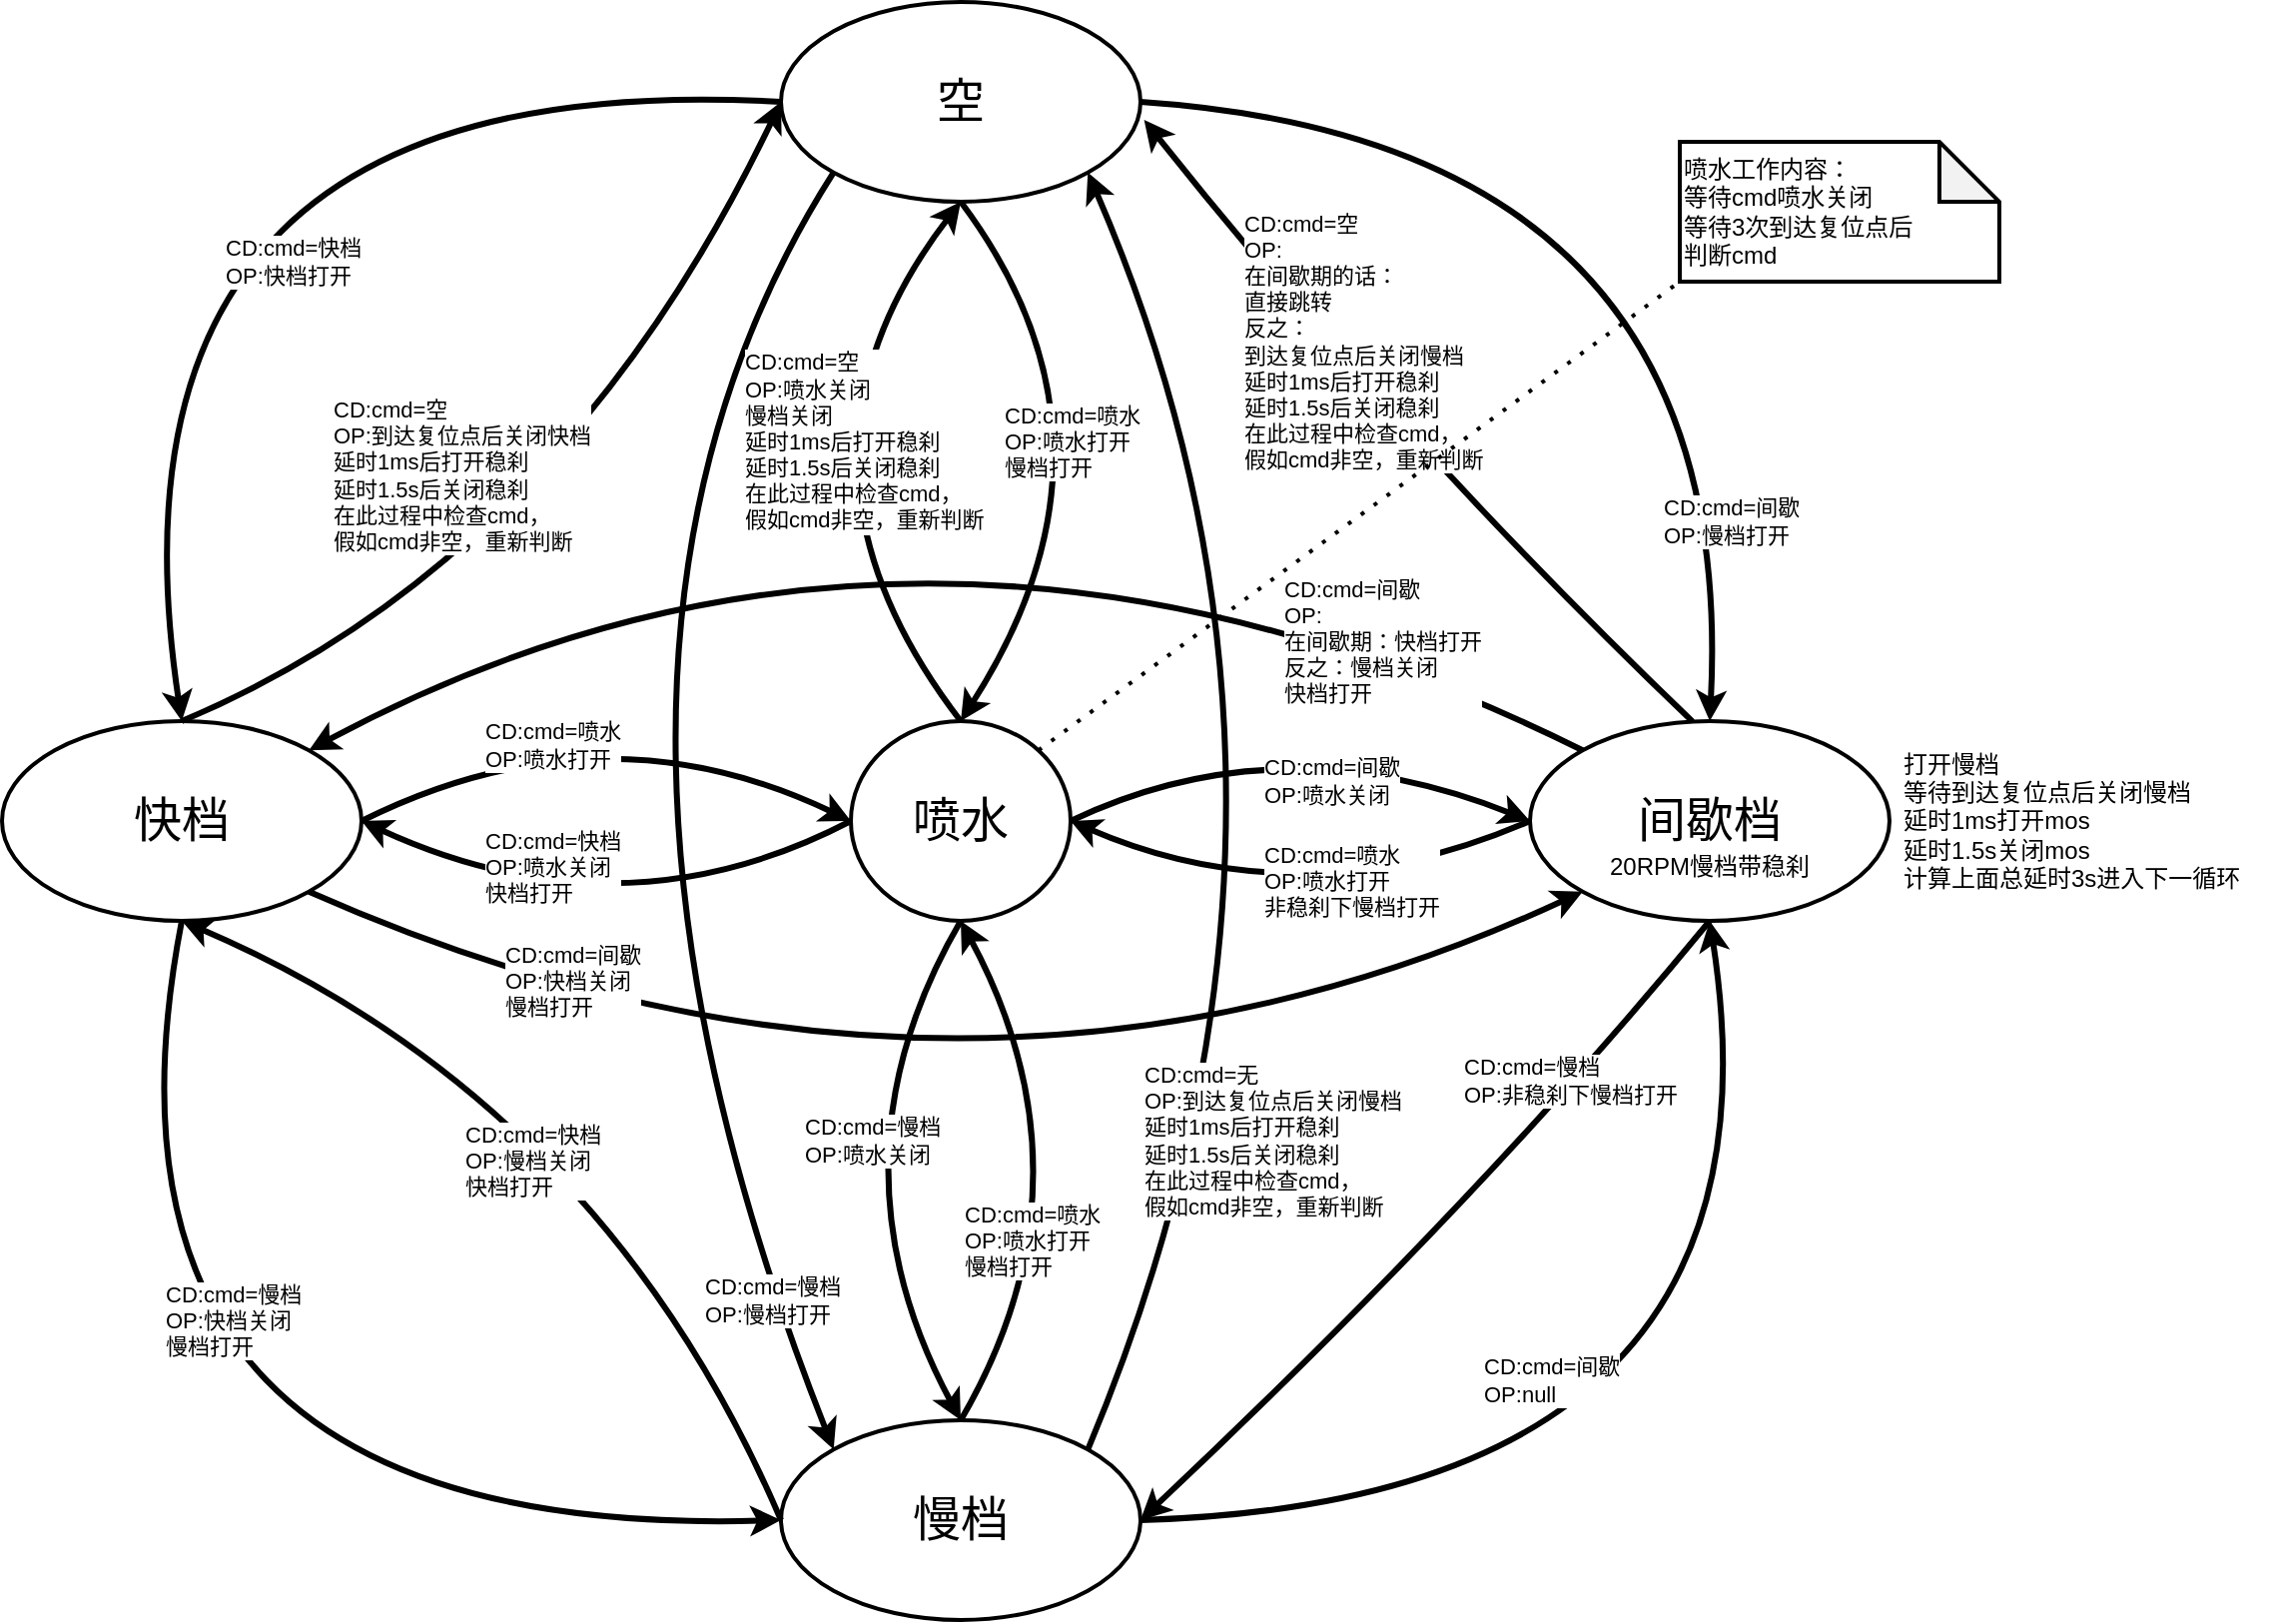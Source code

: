 <mxfile version="14.4.2" type="device"><diagram name="Page-1" id="b33cb84f-bf7a-9ccf-f142-242d16432e5d"><mxGraphModel dx="1082" dy="784" grid="1" gridSize="10" guides="1" tooltips="1" connect="1" arrows="1" fold="1" page="1" pageScale="1.5" pageWidth="1169" pageHeight="826" background="#ffffff" math="0" shadow="0"><root><mxCell id="0" style=";html=1;"/><mxCell id="1" style=";html=1;" parent="0"/><mxCell id="2a5a01dd2e413fbf-2" value="空" style="ellipse;whiteSpace=wrap;html=1;rounded=0;shadow=0;strokeWidth=2;fillColor=none;fontSize=24;align=center;" parent="1" vertex="1"><mxGeometry x="550" y="130" width="180" height="100" as="geometry"/></mxCell><mxCell id="lTey-G2VUZb-DbI51iXc-1" value="快档" style="ellipse;whiteSpace=wrap;html=1;rounded=0;shadow=0;strokeWidth=2;fillColor=none;fontSize=24;align=center;" vertex="1" parent="1"><mxGeometry x="160" y="490" width="180" height="100" as="geometry"/></mxCell><mxCell id="lTey-G2VUZb-DbI51iXc-2" value="慢档" style="ellipse;whiteSpace=wrap;html=1;rounded=0;shadow=0;strokeWidth=2;fillColor=none;fontSize=24;align=center;" vertex="1" parent="1"><mxGeometry x="550" y="840" width="180" height="100" as="geometry"/></mxCell><mxCell id="lTey-G2VUZb-DbI51iXc-3" value="间歇档" style="ellipse;whiteSpace=wrap;html=1;rounded=0;shadow=0;strokeWidth=2;fillColor=none;fontSize=24;align=center;" vertex="1" parent="1"><mxGeometry x="925" y="490" width="180" height="100" as="geometry"/></mxCell><mxCell id="lTey-G2VUZb-DbI51iXc-4" value="喷水" style="ellipse;whiteSpace=wrap;html=1;rounded=0;shadow=0;strokeWidth=2;fillColor=none;fontSize=24;align=center;" vertex="1" parent="1"><mxGeometry x="585" y="490" width="110" height="100" as="geometry"/></mxCell><mxCell id="lTey-G2VUZb-DbI51iXc-9" value="" style="curved=1;endArrow=classic;html=1;entryX=0.5;entryY=0;entryDx=0;entryDy=0;exitX=1;exitY=0.5;exitDx=0;exitDy=0;strokeWidth=3;" edge="1" parent="1" source="2a5a01dd2e413fbf-2" target="lTey-G2VUZb-DbI51iXc-3"><mxGeometry width="50" height="50" relative="1" as="geometry"><mxPoint x="520" y="530" as="sourcePoint"/><mxPoint x="570" y="480" as="targetPoint"/><Array as="points"><mxPoint x="1030" y="200"/></Array></mxGeometry></mxCell><mxCell id="lTey-G2VUZb-DbI51iXc-32" value="CD:cmd=间歇&lt;br&gt;OP:慢档打开" style="edgeLabel;html=1;align=left;verticalAlign=middle;resizable=0;points=[];" vertex="1" connectable="0" parent="lTey-G2VUZb-DbI51iXc-9"><mxGeometry x="-0.331" y="-52" relative="1" as="geometry"><mxPoint x="65.9" y="144.94" as="offset"/></mxGeometry></mxCell><mxCell id="lTey-G2VUZb-DbI51iXc-11" value="" style="curved=1;endArrow=classic;html=1;entryX=0;entryY=0.5;entryDx=0;entryDy=0;exitX=1;exitY=0.5;exitDx=0;exitDy=0;strokeWidth=3;" edge="1" parent="1" source="lTey-G2VUZb-DbI51iXc-4" target="lTey-G2VUZb-DbI51iXc-3"><mxGeometry width="50" height="50" relative="1" as="geometry"><mxPoint x="740.0" y="270" as="sourcePoint"/><mxPoint x="960" y="500" as="targetPoint"/><Array as="points"><mxPoint x="800" y="490"/></Array></mxGeometry></mxCell><mxCell id="lTey-G2VUZb-DbI51iXc-13" value="" style="curved=1;endArrow=classic;html=1;exitX=0;exitY=0.5;exitDx=0;exitDy=0;entryX=0.5;entryY=0;entryDx=0;entryDy=0;strokeWidth=3;" edge="1" parent="1" source="2a5a01dd2e413fbf-2" target="lTey-G2VUZb-DbI51iXc-1"><mxGeometry width="50" height="50" relative="1" as="geometry"><mxPoint x="430" y="380" as="sourcePoint"/><mxPoint x="480" y="330" as="targetPoint"/><Array as="points"><mxPoint x="200" y="160"/></Array></mxGeometry></mxCell><mxCell id="lTey-G2VUZb-DbI51iXc-14" value="" style="curved=1;endArrow=classic;html=1;entryX=0;entryY=0.5;entryDx=0;entryDy=0;exitX=0.5;exitY=1;exitDx=0;exitDy=0;strokeWidth=3;" edge="1" parent="1" source="lTey-G2VUZb-DbI51iXc-1" target="lTey-G2VUZb-DbI51iXc-2"><mxGeometry width="50" height="50" relative="1" as="geometry"><mxPoint x="380" y="730" as="sourcePoint"/><mxPoint x="430" y="680" as="targetPoint"/><Array as="points"><mxPoint x="190" y="900"/></Array></mxGeometry></mxCell><mxCell id="lTey-G2VUZb-DbI51iXc-15" value="" style="curved=1;endArrow=classic;html=1;entryX=0.5;entryY=1;entryDx=0;entryDy=0;exitX=1;exitY=0.5;exitDx=0;exitDy=0;strokeWidth=3;" edge="1" parent="1" source="lTey-G2VUZb-DbI51iXc-2" target="lTey-G2VUZb-DbI51iXc-3"><mxGeometry width="50" height="50" relative="1" as="geometry"><mxPoint x="850" y="770" as="sourcePoint"/><mxPoint x="900" y="720" as="targetPoint"/><Array as="points"><mxPoint x="1060" y="880"/></Array></mxGeometry></mxCell><mxCell id="lTey-G2VUZb-DbI51iXc-16" value="" style="curved=1;endArrow=classic;html=1;exitX=0;exitY=1;exitDx=0;exitDy=0;entryX=0;entryY=0;entryDx=0;entryDy=0;strokeWidth=3;" edge="1" parent="1" source="2a5a01dd2e413fbf-2" target="lTey-G2VUZb-DbI51iXc-2"><mxGeometry width="50" height="50" relative="1" as="geometry"><mxPoint x="660" y="420" as="sourcePoint"/><mxPoint x="710" y="370" as="targetPoint"/><Array as="points"><mxPoint x="420" y="460"/></Array></mxGeometry></mxCell><mxCell id="lTey-G2VUZb-DbI51iXc-18" value="" style="curved=1;endArrow=classic;html=1;entryX=0;entryY=0.5;entryDx=0;entryDy=0;exitX=0.5;exitY=0;exitDx=0;exitDy=0;strokeWidth=3;" edge="1" parent="1" source="lTey-G2VUZb-DbI51iXc-1" target="2a5a01dd2e413fbf-2"><mxGeometry width="50" height="50" relative="1" as="geometry"><mxPoint x="280" y="310" as="sourcePoint"/><mxPoint x="330" y="260" as="targetPoint"/><Array as="points"><mxPoint x="440" y="410"/></Array></mxGeometry></mxCell><mxCell id="lTey-G2VUZb-DbI51iXc-19" value="" style="curved=1;endArrow=classic;html=1;entryX=1.01;entryY=0.59;entryDx=0;entryDy=0;entryPerimeter=0;strokeWidth=3;exitX=0.452;exitY=0.002;exitDx=0;exitDy=0;exitPerimeter=0;" edge="1" parent="1" source="lTey-G2VUZb-DbI51iXc-3" target="2a5a01dd2e413fbf-2"><mxGeometry width="50" height="50" relative="1" as="geometry"><mxPoint x="850" y="450" as="sourcePoint"/><mxPoint x="900" y="400" as="targetPoint"/><Array as="points"><mxPoint x="860" y="350"/></Array></mxGeometry></mxCell><mxCell id="lTey-G2VUZb-DbI51iXc-20" value="" style="curved=1;endArrow=classic;html=1;exitX=1;exitY=1;exitDx=0;exitDy=0;entryX=0;entryY=1;entryDx=0;entryDy=0;strokeWidth=3;" edge="1" parent="1" source="lTey-G2VUZb-DbI51iXc-1" target="lTey-G2VUZb-DbI51iXc-3"><mxGeometry width="50" height="50" relative="1" as="geometry"><mxPoint x="420" y="680" as="sourcePoint"/><mxPoint x="470" y="630" as="targetPoint"/><Array as="points"><mxPoint x="640" y="720"/></Array></mxGeometry></mxCell><mxCell id="lTey-G2VUZb-DbI51iXc-21" value="" style="curved=1;endArrow=classic;html=1;entryX=1;entryY=0;entryDx=0;entryDy=0;exitX=0;exitY=0;exitDx=0;exitDy=0;strokeWidth=3;" edge="1" parent="1" source="lTey-G2VUZb-DbI51iXc-3" target="lTey-G2VUZb-DbI51iXc-1"><mxGeometry width="50" height="50" relative="1" as="geometry"><mxPoint x="890" y="500" as="sourcePoint"/><mxPoint x="660" y="410" as="targetPoint"/><Array as="points"><mxPoint x="620" y="340"/></Array></mxGeometry></mxCell><mxCell id="lTey-G2VUZb-DbI51iXc-22" value="" style="curved=1;endArrow=classic;html=1;entryX=0.5;entryY=1;entryDx=0;entryDy=0;exitX=0;exitY=0.5;exitDx=0;exitDy=0;strokeWidth=3;" edge="1" parent="1" source="lTey-G2VUZb-DbI51iXc-2" target="lTey-G2VUZb-DbI51iXc-1"><mxGeometry width="50" height="50" relative="1" as="geometry"><mxPoint x="270" y="800" as="sourcePoint"/><mxPoint x="320" y="750" as="targetPoint"/><Array as="points"><mxPoint x="460" y="680"/></Array></mxGeometry></mxCell><mxCell id="lTey-G2VUZb-DbI51iXc-23" value="" style="curved=1;endArrow=classic;html=1;exitX=0.5;exitY=1;exitDx=0;exitDy=0;entryX=1;entryY=0.5;entryDx=0;entryDy=0;strokeWidth=3;" edge="1" parent="1" source="lTey-G2VUZb-DbI51iXc-3" target="lTey-G2VUZb-DbI51iXc-2"><mxGeometry width="50" height="50" relative="1" as="geometry"><mxPoint x="790" y="720" as="sourcePoint"/><mxPoint x="730" y="810" as="targetPoint"/><Array as="points"><mxPoint x="900" y="730"/></Array></mxGeometry></mxCell><mxCell id="lTey-G2VUZb-DbI51iXc-24" value="" style="curved=1;endArrow=classic;html=1;strokeWidth=3;entryX=0.5;entryY=0;entryDx=0;entryDy=0;exitX=0.5;exitY=1;exitDx=0;exitDy=0;" edge="1" parent="1" source="2a5a01dd2e413fbf-2" target="lTey-G2VUZb-DbI51iXc-4"><mxGeometry width="50" height="50" relative="1" as="geometry"><mxPoint x="620" y="480" as="sourcePoint"/><mxPoint x="670" y="430" as="targetPoint"/><Array as="points"><mxPoint x="730" y="350"/></Array></mxGeometry></mxCell><mxCell id="lTey-G2VUZb-DbI51iXc-25" value="" style="curved=1;endArrow=classic;html=1;strokeWidth=3;exitX=0.5;exitY=0;exitDx=0;exitDy=0;entryX=0.5;entryY=1;entryDx=0;entryDy=0;" edge="1" parent="1" source="lTey-G2VUZb-DbI51iXc-4" target="2a5a01dd2e413fbf-2"><mxGeometry width="50" height="50" relative="1" as="geometry"><mxPoint x="570" y="410" as="sourcePoint"/><mxPoint x="620" y="360" as="targetPoint"/><Array as="points"><mxPoint x="540" y="360"/></Array></mxGeometry></mxCell><mxCell id="lTey-G2VUZb-DbI51iXc-26" value="" style="curved=1;endArrow=classic;html=1;strokeWidth=3;entryX=1;entryY=1;entryDx=0;entryDy=0;exitX=1;exitY=0;exitDx=0;exitDy=0;" edge="1" parent="1" source="lTey-G2VUZb-DbI51iXc-2" target="2a5a01dd2e413fbf-2"><mxGeometry width="50" height="50" relative="1" as="geometry"><mxPoint x="620" y="480" as="sourcePoint"/><mxPoint x="670" y="430" as="targetPoint"/><Array as="points"><mxPoint x="840" y="530"/></Array></mxGeometry></mxCell><mxCell id="lTey-G2VUZb-DbI51iXc-74" value="&lt;span&gt;CD:cmd=无&lt;/span&gt;&lt;br style=&quot;background-color: rgb(248 , 249 , 250)&quot;&gt;&lt;span&gt;OP:&lt;/span&gt;&lt;span&gt;到达复位点后关闭慢档&lt;/span&gt;&lt;br style=&quot;background-color: rgb(248 , 249 , 250)&quot;&gt;&lt;span&gt;延时1ms后打开稳刹&lt;/span&gt;&lt;br style=&quot;background-color: rgb(248 , 249 , 250)&quot;&gt;&lt;span&gt;延时1.5s后关闭稳刹&lt;/span&gt;&lt;br style=&quot;background-color: rgb(248 , 249 , 250)&quot;&gt;&lt;span&gt;在此过程中检查cmd，&lt;/span&gt;&lt;br style=&quot;background-color: rgb(248 , 249 , 250)&quot;&gt;&lt;span&gt;假如cmd非空，重新判断&lt;/span&gt;" style="edgeLabel;html=1;align=left;verticalAlign=middle;resizable=0;points=[];" vertex="1" connectable="0" parent="lTey-G2VUZb-DbI51iXc-26"><mxGeometry x="-0.523" y="13" relative="1" as="geometry"><mxPoint x="-25.94" y="3.44" as="offset"/></mxGeometry></mxCell><mxCell id="lTey-G2VUZb-DbI51iXc-27" value="" style="curved=1;endArrow=classic;html=1;strokeWidth=3;exitX=0.5;exitY=0;exitDx=0;exitDy=0;entryX=0.5;entryY=1;entryDx=0;entryDy=0;" edge="1" parent="1" source="lTey-G2VUZb-DbI51iXc-2" target="lTey-G2VUZb-DbI51iXc-4"><mxGeometry width="50" height="50" relative="1" as="geometry"><mxPoint x="640" y="670" as="sourcePoint"/><mxPoint x="690" y="620" as="targetPoint"/><Array as="points"><mxPoint x="710" y="720"/></Array></mxGeometry></mxCell><mxCell id="lTey-G2VUZb-DbI51iXc-28" value="" style="curved=1;endArrow=classic;html=1;strokeWidth=3;entryX=0.5;entryY=0;entryDx=0;entryDy=0;exitX=0.5;exitY=1;exitDx=0;exitDy=0;" edge="1" parent="1" source="lTey-G2VUZb-DbI51iXc-4" target="lTey-G2VUZb-DbI51iXc-2"><mxGeometry width="50" height="50" relative="1" as="geometry"><mxPoint x="560" y="650" as="sourcePoint"/><mxPoint x="610" y="600" as="targetPoint"/><Array as="points"><mxPoint x="570" y="710"/></Array></mxGeometry></mxCell><mxCell id="lTey-G2VUZb-DbI51iXc-29" value="" style="curved=1;endArrow=classic;html=1;strokeWidth=3;entryX=1;entryY=0.5;entryDx=0;entryDy=0;exitX=0;exitY=0.5;exitDx=0;exitDy=0;" edge="1" parent="1" source="lTey-G2VUZb-DbI51iXc-3" target="lTey-G2VUZb-DbI51iXc-4"><mxGeometry width="50" height="50" relative="1" as="geometry"><mxPoint x="810" y="610" as="sourcePoint"/><mxPoint x="860" y="560" as="targetPoint"/><Array as="points"><mxPoint x="810" y="590"/></Array></mxGeometry></mxCell><mxCell id="lTey-G2VUZb-DbI51iXc-30" value="" style="curved=1;endArrow=classic;html=1;strokeWidth=3;entryX=0;entryY=0.5;entryDx=0;entryDy=0;exitX=1;exitY=0.5;exitDx=0;exitDy=0;" edge="1" parent="1" source="lTey-G2VUZb-DbI51iXc-1" target="lTey-G2VUZb-DbI51iXc-4"><mxGeometry width="50" height="50" relative="1" as="geometry"><mxPoint x="460" y="560" as="sourcePoint"/><mxPoint x="510" y="510" as="targetPoint"/><Array as="points"><mxPoint x="460" y="480"/></Array></mxGeometry></mxCell><mxCell id="lTey-G2VUZb-DbI51iXc-31" value="" style="curved=1;endArrow=classic;html=1;strokeWidth=3;entryX=1;entryY=0.5;entryDx=0;entryDy=0;exitX=0;exitY=0.5;exitDx=0;exitDy=0;" edge="1" parent="1" source="lTey-G2VUZb-DbI51iXc-4" target="lTey-G2VUZb-DbI51iXc-1"><mxGeometry width="50" height="50" relative="1" as="geometry"><mxPoint x="490" y="610" as="sourcePoint"/><mxPoint x="540" y="560" as="targetPoint"/><Array as="points"><mxPoint x="470" y="600"/></Array></mxGeometry></mxCell><mxCell id="lTey-G2VUZb-DbI51iXc-34" value="20RPM慢档带稳刹" style="text;html=1;strokeColor=none;fillColor=none;align=center;verticalAlign=middle;whiteSpace=wrap;rounded=0;" vertex="1" parent="1"><mxGeometry x="950" y="543" width="130" height="40" as="geometry"/></mxCell><mxCell id="lTey-G2VUZb-DbI51iXc-38" value="CD:cmd=空&lt;br&gt;OP:&lt;br&gt;在间歇期的话：&lt;br&gt;直接跳转&lt;br&gt;反之：&lt;br&gt;到达复位点后关闭慢档&lt;br&gt;延时1ms后打开稳刹&lt;br&gt;延时1.5s后关闭稳刹&lt;br&gt;在此过程中检查cmd，&lt;br&gt;假如cmd非空，重新判断" style="edgeLabel;html=1;align=left;verticalAlign=middle;resizable=0;points=[];" vertex="1" connectable="0" parent="1"><mxGeometry x="779.997" y="300.004" as="geometry"/></mxCell><mxCell id="lTey-G2VUZb-DbI51iXc-39" value="CD:cmd=空&lt;br&gt;OP:到达复位点后关闭快档&lt;br&gt;延时1ms后打开稳刹&lt;br&gt;延时1.5s后关闭稳刹&lt;br&gt;在此过程中检查cmd，&lt;br&gt;假如cmd非空，重新判断" style="edgeLabel;html=1;align=left;verticalAlign=middle;resizable=0;points=[];" vertex="1" connectable="0" parent="1"><mxGeometry x="319.997" y="370.004" as="geometry"><mxPoint x="4" y="-3" as="offset"/></mxGeometry></mxCell><mxCell id="lTey-G2VUZb-DbI51iXc-41" value="CD:cmd=慢档&lt;br&gt;OP:慢档打开" style="edgeLabel;html=1;align=left;verticalAlign=middle;resizable=0;points=[];" vertex="1" connectable="0" parent="1"><mxGeometry x="509.997" y="780.004" as="geometry"/></mxCell><mxCell id="lTey-G2VUZb-DbI51iXc-42" value="CD:cmd=快档&lt;br&gt;OP:快档打开" style="edgeLabel;html=1;align=left;verticalAlign=middle;resizable=0;points=[];" vertex="1" connectable="0" parent="1"><mxGeometry x="269.997" y="260.004" as="geometry"/></mxCell><mxCell id="lTey-G2VUZb-DbI51iXc-45" value="CD:cmd=慢档&lt;br&gt;OP:快档关闭&lt;br&gt;慢档打开" style="edgeLabel;html=1;align=left;verticalAlign=middle;resizable=0;points=[];" vertex="1" connectable="0" parent="1"><mxGeometry x="239.997" y="790.004" as="geometry"/></mxCell><mxCell id="lTey-G2VUZb-DbI51iXc-46" value="CD:cmd=快档&lt;br&gt;OP:慢档关闭&lt;br&gt;快档打开" style="edgeLabel;html=1;align=left;verticalAlign=middle;resizable=0;points=[];" vertex="1" connectable="0" parent="1"><mxGeometry x="389.997" y="710.004" as="geometry"/></mxCell><mxCell id="lTey-G2VUZb-DbI51iXc-47" value="CD:cmd=间歇&lt;br&gt;OP:快档关闭&lt;br&gt;慢档打开" style="edgeLabel;html=1;align=left;verticalAlign=middle;resizable=0;points=[];" vertex="1" connectable="0" parent="1"><mxGeometry x="409.997" y="620.004" as="geometry"/></mxCell><mxCell id="lTey-G2VUZb-DbI51iXc-48" value="CD:cmd=喷水&lt;br&gt;OP:喷水打开&lt;br&gt;慢档打开" style="edgeLabel;html=1;align=left;verticalAlign=middle;resizable=0;points=[];" vertex="1" connectable="0" parent="1"><mxGeometry x="639.997" y="750.004" as="geometry"/></mxCell><mxCell id="lTey-G2VUZb-DbI51iXc-49" value="CD:cmd=慢档&lt;br&gt;OP:喷水关闭" style="edgeLabel;html=1;align=left;verticalAlign=middle;resizable=0;points=[];" vertex="1" connectable="0" parent="1"><mxGeometry x="559.997" y="700.004" as="geometry"/></mxCell><mxCell id="lTey-G2VUZb-DbI51iXc-50" value="CD:cmd=快档&lt;br&gt;OP:喷水关闭&lt;br&gt;快档打开" style="edgeLabel;html=1;align=left;verticalAlign=middle;resizable=0;points=[];rotation=0;" vertex="1" connectable="0" parent="1"><mxGeometry x="399.997" y="563.004" as="geometry"/></mxCell><mxCell id="lTey-G2VUZb-DbI51iXc-51" value="CD:cmd=喷水&lt;br&gt;OP:喷水打开" style="edgeLabel;html=1;align=left;verticalAlign=middle;resizable=0;points=[];" vertex="1" connectable="0" parent="1"><mxGeometry x="399.997" y="502.004" as="geometry"/></mxCell><mxCell id="lTey-G2VUZb-DbI51iXc-52" value="CD:cmd=间歇&lt;br&gt;OP:喷水关闭" style="edgeLabel;html=1;align=left;verticalAlign=middle;resizable=0;points=[];rotation=0;" vertex="1" connectable="0" parent="1"><mxGeometry x="789.997" y="520.004" as="geometry"/></mxCell><mxCell id="lTey-G2VUZb-DbI51iXc-53" value="CD:cmd=喷水&lt;br&gt;OP:喷水打开&lt;br&gt;非稳刹下慢档打开" style="edgeLabel;html=1;align=left;verticalAlign=middle;resizable=0;points=[];" vertex="1" connectable="0" parent="1"><mxGeometry x="789.997" y="570.004" as="geometry"/></mxCell><mxCell id="lTey-G2VUZb-DbI51iXc-54" value="CD:cmd=空&lt;br&gt;OP:喷水关闭&lt;br&gt;慢档关闭&lt;br&gt;延时1ms后打开稳刹&lt;br&gt;延时1.5s后关闭稳刹&lt;br&gt;在此过程中检查cmd，&lt;br&gt;假如cmd非空，重新判断" style="edgeLabel;html=1;align=left;verticalAlign=middle;resizable=0;points=[];" vertex="1" connectable="0" parent="1"><mxGeometry x="529.997" y="350.004" as="geometry"/></mxCell><mxCell id="lTey-G2VUZb-DbI51iXc-55" value="CD:cmd=喷水&lt;br&gt;OP:喷水打开&lt;br&gt;慢档打开" style="edgeLabel;html=1;align=left;verticalAlign=middle;resizable=0;points=[];" vertex="1" connectable="0" parent="1"><mxGeometry x="659.997" y="350.004" as="geometry"/></mxCell><mxCell id="lTey-G2VUZb-DbI51iXc-56" value="CD:cmd=间歇&lt;br&gt;OP:null" style="edgeLabel;html=1;align=left;verticalAlign=middle;resizable=0;points=[];" vertex="1" connectable="0" parent="1"><mxGeometry x="899.997" y="820.004" as="geometry"/></mxCell><mxCell id="lTey-G2VUZb-DbI51iXc-57" value="CD:cmd=慢档&lt;br&gt;OP:非稳刹下慢档打开" style="edgeLabel;html=1;align=left;verticalAlign=middle;resizable=0;points=[];" vertex="1" connectable="0" parent="1"><mxGeometry x="889.997" y="670.004" as="geometry"/></mxCell><mxCell id="lTey-G2VUZb-DbI51iXc-58" value="CD:cmd=间歇&lt;br&gt;OP:&lt;br&gt;在间歇期：快档打开&lt;br&gt;反之：慢档关闭&lt;br&gt;快档打开" style="edgeLabel;html=1;align=left;verticalAlign=middle;resizable=0;points=[];" vertex="1" connectable="0" parent="1"><mxGeometry x="799.997" y="450.004" as="geometry"/></mxCell><mxCell id="lTey-G2VUZb-DbI51iXc-62" value="打开慢档&lt;br&gt;等待到达复位点后关闭慢档&lt;br&gt;延时1ms打开mos&lt;br&gt;延时1.5s关闭mos&lt;br&gt;计算上面总延时3s进入下一循环" style="text;html=1;strokeColor=none;fillColor=none;align=left;verticalAlign=middle;whiteSpace=wrap;rounded=0;" vertex="1" parent="1"><mxGeometry x="1110" y="500" width="190" height="80" as="geometry"/></mxCell><mxCell id="lTey-G2VUZb-DbI51iXc-65" value="喷水工作内容：&lt;br&gt;等待cmd喷水关闭&lt;br&gt;等待3次到达复位点后&lt;br&gt;判断cmd" style="shape=note;whiteSpace=wrap;html=1;backgroundOutline=1;darkOpacity=0.05;strokeWidth=2;align=left;" vertex="1" parent="1"><mxGeometry x="1000" y="200" width="160" height="70" as="geometry"/></mxCell><mxCell id="lTey-G2VUZb-DbI51iXc-66" value="" style="endArrow=none;dashed=1;html=1;dashPattern=1 3;strokeWidth=2;entryX=0;entryY=1;entryDx=0;entryDy=0;entryPerimeter=0;exitX=1;exitY=0;exitDx=0;exitDy=0;" edge="1" parent="1" source="lTey-G2VUZb-DbI51iXc-4" target="lTey-G2VUZb-DbI51iXc-65"><mxGeometry width="50" height="50" relative="1" as="geometry"><mxPoint x="640" y="520" as="sourcePoint"/><mxPoint x="690" y="470" as="targetPoint"/></mxGeometry></mxCell></root></mxGraphModel></diagram></mxfile>